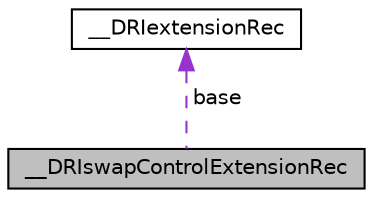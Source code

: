 digraph "__DRIswapControlExtensionRec"
{
  edge [fontname="Helvetica",fontsize="10",labelfontname="Helvetica",labelfontsize="10"];
  node [fontname="Helvetica",fontsize="10",shape=record];
  Node1 [label="__DRIswapControlExtensionRec",height=0.2,width=0.4,color="black", fillcolor="grey75", style="filled" fontcolor="black"];
  Node2 -> Node1 [dir="back",color="darkorchid3",fontsize="10",style="dashed",label=" base" ];
  Node2 [label="__DRIextensionRec",height=0.2,width=0.4,color="black", fillcolor="white", style="filled",URL="$struct_____d_r_iextension_rec.html"];
}
